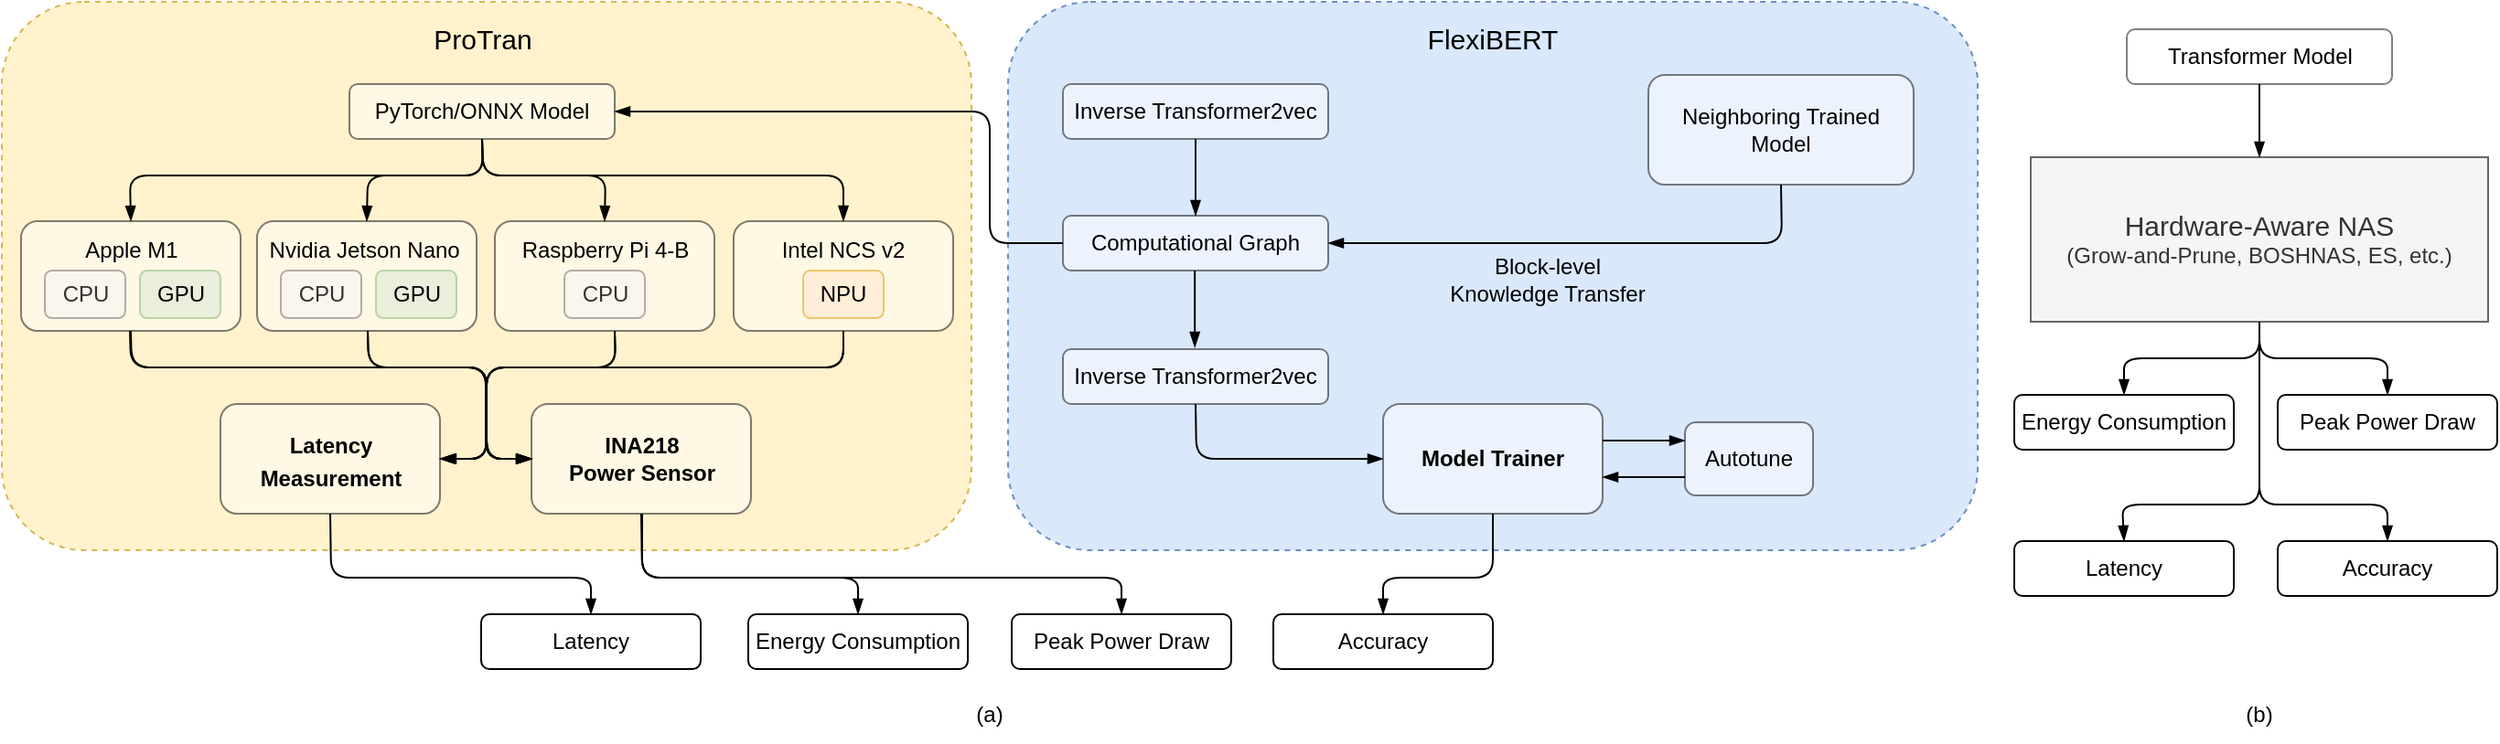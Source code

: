 <mxfile version="17.2.1" type="device"><diagram id="1Ivzq7A3kQOINMV2NTkz" name="Page-1"><mxGraphModel dx="1018" dy="601" grid="1" gridSize="5" guides="1" tooltips="1" connect="1" arrows="1" fold="1" page="1" pageScale="1" pageWidth="850" pageHeight="1100" math="0" shadow="0"><root><mxCell id="0"/><mxCell id="1" parent="0"/><mxCell id="qM1tggj1yJDgzLFPOsP9-1" value="" style="rounded=1;whiteSpace=wrap;html=1;dashed=1;fillColor=#fff2cc;strokeColor=#d6b656;" parent="1" vertex="1"><mxGeometry x="120" y="90" width="530" height="300" as="geometry"/></mxCell><mxCell id="qM1tggj1yJDgzLFPOsP9-2" value="&lt;font style=&quot;font-size: 15px&quot;&gt;ProTran&lt;/font&gt;" style="text;html=1;strokeColor=none;fillColor=none;align=center;verticalAlign=middle;whiteSpace=wrap;rounded=0;" parent="1" vertex="1"><mxGeometry x="352.5" y="95" width="60" height="30" as="geometry"/></mxCell><mxCell id="qM1tggj1yJDgzLFPOsP9-3" value="Apple M1&lt;br&gt;&amp;nbsp;&lt;br&gt;&amp;nbsp;" style="rounded=1;whiteSpace=wrap;html=1;opacity=50;" parent="1" vertex="1"><mxGeometry x="130.5" y="210" width="120" height="60" as="geometry"/></mxCell><mxCell id="qM1tggj1yJDgzLFPOsP9-4" value="CPU" style="rounded=1;whiteSpace=wrap;html=1;fillColor=#f5f5f5;fontColor=#333333;strokeColor=#666666;opacity=50;" parent="1" vertex="1"><mxGeometry x="143.5" y="237" width="44" height="26" as="geometry"/></mxCell><mxCell id="qM1tggj1yJDgzLFPOsP9-5" value="GPU" style="rounded=1;whiteSpace=wrap;html=1;opacity=50;fillColor=#d5e8d4;strokeColor=#82b366;" parent="1" vertex="1"><mxGeometry x="195.5" y="237" width="44" height="26" as="geometry"/></mxCell><mxCell id="qM1tggj1yJDgzLFPOsP9-6" value="Nvidia Jetson Nano&amp;nbsp;&lt;br&gt;&amp;nbsp;&lt;br&gt;&amp;nbsp;" style="rounded=1;whiteSpace=wrap;html=1;opacity=50;" parent="1" vertex="1"><mxGeometry x="259.5" y="210" width="120" height="60" as="geometry"/></mxCell><mxCell id="qM1tggj1yJDgzLFPOsP9-7" value="CPU" style="rounded=1;whiteSpace=wrap;html=1;fillColor=#f5f5f5;fontColor=#333333;strokeColor=#666666;opacity=50;" parent="1" vertex="1"><mxGeometry x="272.5" y="237" width="44" height="26" as="geometry"/></mxCell><mxCell id="qM1tggj1yJDgzLFPOsP9-8" value="GPU" style="rounded=1;whiteSpace=wrap;html=1;fillColor=#d5e8d4;strokeColor=#82b366;opacity=50;" parent="1" vertex="1"><mxGeometry x="324.5" y="237" width="44" height="26" as="geometry"/></mxCell><mxCell id="qM1tggj1yJDgzLFPOsP9-9" value="Raspberry Pi 4-B&lt;br&gt;&amp;nbsp;&amp;nbsp;&lt;br&gt;&amp;nbsp;" style="rounded=1;whiteSpace=wrap;html=1;opacity=50;" parent="1" vertex="1"><mxGeometry x="389.5" y="210" width="120" height="60" as="geometry"/></mxCell><mxCell id="qM1tggj1yJDgzLFPOsP9-10" value="CPU" style="rounded=1;whiteSpace=wrap;html=1;fillColor=#f5f5f5;strokeColor=#666666;fontColor=#333333;opacity=50;" parent="1" vertex="1"><mxGeometry x="427.5" y="237" width="44" height="26" as="geometry"/></mxCell><mxCell id="qM1tggj1yJDgzLFPOsP9-12" value="Intel NCS v2&lt;br&gt;&amp;nbsp;&amp;nbsp;&lt;br&gt;&amp;nbsp;" style="rounded=1;whiteSpace=wrap;html=1;opacity=50;" parent="1" vertex="1"><mxGeometry x="520" y="210" width="120" height="60" as="geometry"/></mxCell><mxCell id="qM1tggj1yJDgzLFPOsP9-13" value="NPU" style="rounded=1;whiteSpace=wrap;html=1;fillColor=#ffe6cc;strokeColor=#d79b00;opacity=50;" parent="1" vertex="1"><mxGeometry x="558" y="237" width="44" height="26" as="geometry"/></mxCell><mxCell id="qM1tggj1yJDgzLFPOsP9-14" value="&lt;b&gt;INA218 &lt;br&gt;Power Sensor&lt;/b&gt;" style="rounded=1;whiteSpace=wrap;html=1;opacity=50;" parent="1" vertex="1"><mxGeometry x="409.5" y="310" width="120" height="60" as="geometry"/></mxCell><mxCell id="qM1tggj1yJDgzLFPOsP9-20" value="&lt;font style=&quot;font-size: 12px&quot;&gt;&lt;b&gt;Latency Measurement&lt;/b&gt;&lt;/font&gt;" style="rounded=1;whiteSpace=wrap;html=1;fontSize=15;opacity=50;" parent="1" vertex="1"><mxGeometry x="239.5" y="310" width="120" height="60" as="geometry"/></mxCell><mxCell id="qM1tggj1yJDgzLFPOsP9-25" value="" style="endArrow=blockThin;html=1;rounded=1;fontSize=12;exitX=0.5;exitY=1;exitDx=0;exitDy=0;entryX=1;entryY=0.5;entryDx=0;entryDy=0;endFill=1;" parent="1" source="qM1tggj1yJDgzLFPOsP9-3" target="qM1tggj1yJDgzLFPOsP9-20" edge="1"><mxGeometry width="50" height="50" relative="1" as="geometry"><mxPoint x="390" y="340" as="sourcePoint"/><mxPoint x="440" y="290" as="targetPoint"/><Array as="points"><mxPoint x="191" y="290"/><mxPoint x="385" y="290"/><mxPoint x="385" y="340"/></Array></mxGeometry></mxCell><mxCell id="qM1tggj1yJDgzLFPOsP9-26" value="" style="endArrow=blockThin;html=1;rounded=1;fontSize=12;exitX=0.5;exitY=1;exitDx=0;exitDy=0;endFill=1;" parent="1" edge="1"><mxGeometry width="50" height="50" relative="1" as="geometry"><mxPoint x="320" y="270" as="sourcePoint"/><mxPoint x="360" y="340" as="targetPoint"/><Array as="points"><mxPoint x="320.5" y="290"/><mxPoint x="385" y="290"/><mxPoint x="385" y="340"/></Array></mxGeometry></mxCell><mxCell id="qM1tggj1yJDgzLFPOsP9-27" value="" style="endArrow=blockThin;html=1;rounded=1;fontSize=12;exitX=0.5;exitY=1;exitDx=0;exitDy=0;endFill=1;" parent="1" target="qM1tggj1yJDgzLFPOsP9-20" edge="1"><mxGeometry width="50" height="50" relative="1" as="geometry"><mxPoint x="455" y="270" as="sourcePoint"/><mxPoint x="495" y="340" as="targetPoint"/><Array as="points"><mxPoint x="455.5" y="290"/><mxPoint x="385" y="290"/><mxPoint x="385" y="340"/></Array></mxGeometry></mxCell><mxCell id="qM1tggj1yJDgzLFPOsP9-28" value="" style="endArrow=blockThin;html=1;rounded=1;fontSize=12;exitX=0.5;exitY=1;exitDx=0;exitDy=0;endFill=1;" parent="1" source="qM1tggj1yJDgzLFPOsP9-12" edge="1"><mxGeometry width="50" height="50" relative="1" as="geometry"><mxPoint x="455" y="270" as="sourcePoint"/><mxPoint x="359.5" y="340" as="targetPoint"/><Array as="points"><mxPoint x="580" y="290"/><mxPoint x="385" y="290"/><mxPoint x="385" y="340"/></Array></mxGeometry></mxCell><mxCell id="qM1tggj1yJDgzLFPOsP9-29" value="" style="endArrow=blockThin;html=1;rounded=1;fontSize=12;exitX=0.5;exitY=1;exitDx=0;exitDy=0;entryX=0;entryY=0.5;entryDx=0;entryDy=0;endFill=1;" parent="1" target="qM1tggj1yJDgzLFPOsP9-14" edge="1"><mxGeometry width="50" height="50" relative="1" as="geometry"><mxPoint x="190" y="270" as="sourcePoint"/><mxPoint x="359" y="340" as="targetPoint"/><Array as="points"><mxPoint x="190.5" y="290"/><mxPoint x="384.5" y="290"/><mxPoint x="384.5" y="340"/></Array></mxGeometry></mxCell><mxCell id="qM1tggj1yJDgzLFPOsP9-30" value="" style="endArrow=blockThin;html=1;rounded=1;fontSize=12;exitX=0.5;exitY=1;exitDx=0;exitDy=0;endFill=1;" parent="1" edge="1"><mxGeometry width="50" height="50" relative="1" as="geometry"><mxPoint x="320" y="270" as="sourcePoint"/><mxPoint x="410" y="340" as="targetPoint"/><Array as="points"><mxPoint x="320.5" y="290"/><mxPoint x="385" y="290"/><mxPoint x="385" y="340"/></Array></mxGeometry></mxCell><mxCell id="qM1tggj1yJDgzLFPOsP9-31" value="" style="endArrow=blockThin;html=1;rounded=1;fontSize=12;exitX=0.5;exitY=1;exitDx=0;exitDy=0;endFill=1;entryX=0;entryY=0.5;entryDx=0;entryDy=0;" parent="1" target="qM1tggj1yJDgzLFPOsP9-14" edge="1"><mxGeometry width="50" height="50" relative="1" as="geometry"><mxPoint x="455" y="270" as="sourcePoint"/><mxPoint x="359.5" y="340" as="targetPoint"/><Array as="points"><mxPoint x="455.5" y="290"/><mxPoint x="385" y="290"/><mxPoint x="385" y="340"/></Array></mxGeometry></mxCell><mxCell id="qM1tggj1yJDgzLFPOsP9-32" value="" style="endArrow=blockThin;html=1;rounded=1;fontSize=12;exitX=0.5;exitY=1;exitDx=0;exitDy=0;endFill=1;" parent="1" edge="1"><mxGeometry width="50" height="50" relative="1" as="geometry"><mxPoint x="580" y="270" as="sourcePoint"/><mxPoint x="410" y="340" as="targetPoint"/><Array as="points"><mxPoint x="580" y="290"/><mxPoint x="385" y="290"/><mxPoint x="385" y="340"/></Array></mxGeometry></mxCell><mxCell id="qM1tggj1yJDgzLFPOsP9-33" value="Latency" style="rounded=1;whiteSpace=wrap;html=1;fontSize=12;" parent="1" vertex="1"><mxGeometry x="382" y="425" width="120" height="30" as="geometry"/></mxCell><mxCell id="qM1tggj1yJDgzLFPOsP9-35" value="Energy Consumption" style="rounded=1;whiteSpace=wrap;html=1;fontSize=12;" parent="1" vertex="1"><mxGeometry x="528" y="425" width="120" height="30" as="geometry"/></mxCell><mxCell id="qM1tggj1yJDgzLFPOsP9-36" value="Peak Power Draw" style="rounded=1;whiteSpace=wrap;html=1;fontSize=12;" parent="1" vertex="1"><mxGeometry x="672" y="425" width="120" height="30" as="geometry"/></mxCell><mxCell id="qM1tggj1yJDgzLFPOsP9-38" value="" style="endArrow=blockThin;html=1;rounded=1;fontSize=12;exitX=0.5;exitY=1;exitDx=0;exitDy=0;entryX=0.5;entryY=0;entryDx=0;entryDy=0;endFill=1;" parent="1" source="qM1tggj1yJDgzLFPOsP9-14" target="qM1tggj1yJDgzLFPOsP9-35" edge="1"><mxGeometry width="50" height="50" relative="1" as="geometry"><mxPoint x="445" y="390" as="sourcePoint"/><mxPoint x="495" y="340" as="targetPoint"/><Array as="points"><mxPoint x="470" y="405"/><mxPoint x="588" y="405"/></Array></mxGeometry></mxCell><mxCell id="qM1tggj1yJDgzLFPOsP9-41" value="" style="endArrow=blockThin;html=1;rounded=1;fontSize=12;endFill=1;entryX=0.5;entryY=0;entryDx=0;entryDy=0;" parent="1" target="qM1tggj1yJDgzLFPOsP9-36" edge="1"><mxGeometry width="50" height="50" relative="1" as="geometry"><mxPoint x="470" y="370" as="sourcePoint"/><mxPoint x="500" y="345" as="targetPoint"/><Array as="points"><mxPoint x="470" y="405"/><mxPoint x="732" y="405"/></Array></mxGeometry></mxCell><mxCell id="qM1tggj1yJDgzLFPOsP9-42" value="" style="endArrow=blockThin;html=1;rounded=1;fontSize=12;exitX=0.5;exitY=1;exitDx=0;exitDy=0;entryX=0.5;entryY=0;entryDx=0;entryDy=0;endFill=1;" parent="1" source="qM1tggj1yJDgzLFPOsP9-20" target="qM1tggj1yJDgzLFPOsP9-33" edge="1"><mxGeometry width="50" height="50" relative="1" as="geometry"><mxPoint x="310" y="415" as="sourcePoint"/><mxPoint x="360" y="365" as="targetPoint"/><Array as="points"><mxPoint x="300" y="405"/><mxPoint x="442" y="405"/></Array></mxGeometry></mxCell><mxCell id="qM1tggj1yJDgzLFPOsP9-44" value="" style="rounded=1;whiteSpace=wrap;html=1;dashed=1;fillColor=#dae8fc;strokeColor=#6c8ebf;" parent="1" vertex="1"><mxGeometry x="670" y="90" width="530" height="300" as="geometry"/></mxCell><mxCell id="qM1tggj1yJDgzLFPOsP9-45" value="&lt;font style=&quot;font-size: 15px&quot;&gt;FlexiBERT&lt;/font&gt;" style="text;html=1;strokeColor=none;fillColor=none;align=center;verticalAlign=middle;whiteSpace=wrap;rounded=0;" parent="1" vertex="1"><mxGeometry x="905" y="95" width="60" height="30" as="geometry"/></mxCell><mxCell id="qM1tggj1yJDgzLFPOsP9-46" value="PyTorch/ONNX Model" style="rounded=1;whiteSpace=wrap;html=1;opacity=50;" parent="1" vertex="1"><mxGeometry x="310" y="135" width="145" height="30" as="geometry"/></mxCell><mxCell id="qM1tggj1yJDgzLFPOsP9-47" value="" style="endArrow=blockThin;html=1;rounded=1;fontSize=12;exitX=0.5;exitY=1;exitDx=0;exitDy=0;entryX=0.5;entryY=0;entryDx=0;entryDy=0;endFill=1;" parent="1" source="qM1tggj1yJDgzLFPOsP9-46" target="qM1tggj1yJDgzLFPOsP9-3" edge="1"><mxGeometry width="50" height="50" relative="1" as="geometry"><mxPoint x="525" y="210" as="sourcePoint"/><mxPoint x="575" y="160" as="targetPoint"/><Array as="points"><mxPoint x="383" y="185"/><mxPoint x="190" y="185"/></Array></mxGeometry></mxCell><mxCell id="qM1tggj1yJDgzLFPOsP9-48" value="" style="endArrow=blockThin;html=1;rounded=1;fontSize=12;exitX=0.5;exitY=1;exitDx=0;exitDy=0;entryX=0.5;entryY=0;entryDx=0;entryDy=0;endFill=1;" parent="1" source="qM1tggj1yJDgzLFPOsP9-46" target="qM1tggj1yJDgzLFPOsP9-6" edge="1"><mxGeometry width="50" height="50" relative="1" as="geometry"><mxPoint x="360" y="240" as="sourcePoint"/><mxPoint x="410" y="190" as="targetPoint"/><Array as="points"><mxPoint x="383" y="185"/><mxPoint x="320" y="185"/></Array></mxGeometry></mxCell><mxCell id="qM1tggj1yJDgzLFPOsP9-51" value="" style="endArrow=blockThin;html=1;rounded=1;fontSize=12;exitX=0.5;exitY=1;exitDx=0;exitDy=0;entryX=0.5;entryY=0;entryDx=0;entryDy=0;endFill=1;" parent="1" source="qM1tggj1yJDgzLFPOsP9-46" target="qM1tggj1yJDgzLFPOsP9-12" edge="1"><mxGeometry width="50" height="50" relative="1" as="geometry"><mxPoint x="385" y="165" as="sourcePoint"/><mxPoint x="435" y="185" as="targetPoint"/><Array as="points"><mxPoint x="383" y="185"/><mxPoint x="580" y="185"/></Array></mxGeometry></mxCell><mxCell id="qM1tggj1yJDgzLFPOsP9-53" value="" style="endArrow=blockThin;html=1;rounded=1;fontSize=12;exitX=0.5;exitY=1;exitDx=0;exitDy=0;entryX=0.5;entryY=0;entryDx=0;entryDy=0;endFill=1;" parent="1" target="qM1tggj1yJDgzLFPOsP9-9" edge="1"><mxGeometry width="50" height="50" relative="1" as="geometry"><mxPoint x="382.5" y="165" as="sourcePoint"/><mxPoint x="580" y="210" as="targetPoint"/><Array as="points"><mxPoint x="383" y="185"/><mxPoint x="450" y="185"/></Array></mxGeometry></mxCell><mxCell id="qM1tggj1yJDgzLFPOsP9-54" value="Inverse Transformer2vec" style="rounded=1;whiteSpace=wrap;html=1;opacity=50;" parent="1" vertex="1"><mxGeometry x="700" y="135" width="145" height="30" as="geometry"/></mxCell><mxCell id="qM1tggj1yJDgzLFPOsP9-55" value="Computational Graph" style="rounded=1;whiteSpace=wrap;html=1;opacity=50;" parent="1" vertex="1"><mxGeometry x="700" y="207" width="145" height="30" as="geometry"/></mxCell><mxCell id="qM1tggj1yJDgzLFPOsP9-56" value="" style="endArrow=blockThin;html=1;rounded=1;fontSize=12;exitX=0.5;exitY=1;exitDx=0;exitDy=0;entryX=0.5;entryY=0;entryDx=0;entryDy=0;endFill=1;" parent="1" source="qM1tggj1yJDgzLFPOsP9-54" target="qM1tggj1yJDgzLFPOsP9-55" edge="1"><mxGeometry width="50" height="50" relative="1" as="geometry"><mxPoint x="625" y="255" as="sourcePoint"/><mxPoint x="675" y="205" as="targetPoint"/></mxGeometry></mxCell><mxCell id="qM1tggj1yJDgzLFPOsP9-57" value="" style="endArrow=blockThin;html=1;rounded=1;fontSize=12;exitX=0;exitY=0.5;exitDx=0;exitDy=0;entryX=1;entryY=0.5;entryDx=0;entryDy=0;endFill=1;" parent="1" source="qM1tggj1yJDgzLFPOsP9-55" target="qM1tggj1yJDgzLFPOsP9-46" edge="1"><mxGeometry width="50" height="50" relative="1" as="geometry"><mxPoint x="777.5" y="170" as="sourcePoint"/><mxPoint x="777.5" y="212" as="targetPoint"/><Array as="points"><mxPoint x="660" y="222"/><mxPoint x="660" y="150"/></Array></mxGeometry></mxCell><mxCell id="qM1tggj1yJDgzLFPOsP9-58" value="&lt;b&gt;Model Trainer&lt;/b&gt;" style="rounded=1;whiteSpace=wrap;html=1;opacity=50;" parent="1" vertex="1"><mxGeometry x="875" y="310" width="120" height="60" as="geometry"/></mxCell><mxCell id="qM1tggj1yJDgzLFPOsP9-59" value="Accuracy" style="rounded=1;whiteSpace=wrap;html=1;fontSize=12;" parent="1" vertex="1"><mxGeometry x="815" y="425" width="120" height="30" as="geometry"/></mxCell><mxCell id="qM1tggj1yJDgzLFPOsP9-60" value="" style="endArrow=blockThin;html=1;rounded=1;fontSize=12;exitX=0.5;exitY=1;exitDx=0;exitDy=0;entryX=0.5;entryY=0;entryDx=0;entryDy=0;endFill=1;" parent="1" source="qM1tggj1yJDgzLFPOsP9-58" target="qM1tggj1yJDgzLFPOsP9-59" edge="1"><mxGeometry width="50" height="50" relative="1" as="geometry"><mxPoint x="705" y="355" as="sourcePoint"/><mxPoint x="755" y="305" as="targetPoint"/><Array as="points"><mxPoint x="935" y="405"/><mxPoint x="875" y="405"/></Array></mxGeometry></mxCell><mxCell id="qM1tggj1yJDgzLFPOsP9-62" value="Inverse Transformer2vec" style="rounded=1;whiteSpace=wrap;html=1;opacity=50;" parent="1" vertex="1"><mxGeometry x="700" y="280" width="145" height="30" as="geometry"/></mxCell><mxCell id="qM1tggj1yJDgzLFPOsP9-63" value="" style="endArrow=blockThin;html=1;rounded=1;fontSize=12;exitX=0.5;exitY=1;exitDx=0;exitDy=0;entryX=0.5;entryY=0;entryDx=0;entryDy=0;endFill=1;" parent="1" edge="1"><mxGeometry width="50" height="50" relative="1" as="geometry"><mxPoint x="772.08" y="237" as="sourcePoint"/><mxPoint x="772.08" y="279" as="targetPoint"/></mxGeometry></mxCell><mxCell id="qM1tggj1yJDgzLFPOsP9-64" value="" style="endArrow=blockThin;html=1;rounded=1;fontSize=12;exitX=0.5;exitY=1;exitDx=0;exitDy=0;entryX=0;entryY=0.5;entryDx=0;entryDy=0;endFill=1;" parent="1" source="qM1tggj1yJDgzLFPOsP9-62" target="qM1tggj1yJDgzLFPOsP9-58" edge="1"><mxGeometry width="50" height="50" relative="1" as="geometry"><mxPoint x="810" y="290" as="sourcePoint"/><mxPoint x="860" y="240" as="targetPoint"/><Array as="points"><mxPoint x="773" y="340"/></Array></mxGeometry></mxCell><mxCell id="qM1tggj1yJDgzLFPOsP9-65" value="Autotune" style="rounded=1;whiteSpace=wrap;html=1;opacity=50;" parent="1" vertex="1"><mxGeometry x="1040" y="320" width="70" height="40" as="geometry"/></mxCell><mxCell id="qM1tggj1yJDgzLFPOsP9-66" value="" style="endArrow=blockThin;html=1;rounded=1;fontSize=12;entryX=0;entryY=0.25;entryDx=0;entryDy=0;endFill=1;" parent="1" target="qM1tggj1yJDgzLFPOsP9-65" edge="1"><mxGeometry width="50" height="50" relative="1" as="geometry"><mxPoint x="995" y="330" as="sourcePoint"/><mxPoint x="777.5" y="212" as="targetPoint"/></mxGeometry></mxCell><mxCell id="qM1tggj1yJDgzLFPOsP9-67" value="" style="endArrow=none;html=1;rounded=1;fontSize=12;entryX=0;entryY=0.25;entryDx=0;entryDy=0;endFill=0;startArrow=blockThin;startFill=1;" parent="1" edge="1"><mxGeometry width="50" height="50" relative="1" as="geometry"><mxPoint x="995" y="350" as="sourcePoint"/><mxPoint x="1040" y="350" as="targetPoint"/></mxGeometry></mxCell><mxCell id="qM1tggj1yJDgzLFPOsP9-69" value="Neighboring Trained Model" style="rounded=1;whiteSpace=wrap;html=1;opacity=50;" parent="1" vertex="1"><mxGeometry x="1020" y="130" width="145" height="60" as="geometry"/></mxCell><mxCell id="qM1tggj1yJDgzLFPOsP9-70" value="" style="endArrow=blockThin;html=1;rounded=1;fontSize=12;exitX=0.5;exitY=1;exitDx=0;exitDy=0;entryX=1;entryY=0.5;entryDx=0;entryDy=0;endFill=1;" parent="1" source="qM1tggj1yJDgzLFPOsP9-69" target="qM1tggj1yJDgzLFPOsP9-55" edge="1"><mxGeometry width="50" height="50" relative="1" as="geometry"><mxPoint x="777.5" y="315" as="sourcePoint"/><mxPoint x="880" y="345" as="targetPoint"/><Array as="points"><mxPoint x="1093" y="222"/></Array></mxGeometry></mxCell><mxCell id="qM1tggj1yJDgzLFPOsP9-71" value="Block-level Knowledge Transfer" style="text;html=1;strokeColor=none;fillColor=none;align=center;verticalAlign=middle;whiteSpace=wrap;rounded=0;fontSize=12;" parent="1" vertex="1"><mxGeometry x="905" y="222" width="120" height="40" as="geometry"/></mxCell><mxCell id="qM1tggj1yJDgzLFPOsP9-73" value="&lt;font&gt;&lt;span style=&quot;font-size: 15px&quot;&gt;Hardware-Aware NAS&lt;/span&gt;&lt;br&gt;&lt;font style=&quot;font-size: 12px&quot;&gt;(Grow-and-Prune, BOSHNAS, ES, etc.)&lt;/font&gt;&lt;br&gt;&lt;/font&gt;" style="rounded=0;whiteSpace=wrap;html=1;fontSize=12;fillColor=#f5f5f5;fontColor=#333333;strokeColor=#666666;" parent="1" vertex="1"><mxGeometry x="1229" y="175" width="250" height="90" as="geometry"/></mxCell><mxCell id="qM1tggj1yJDgzLFPOsP9-74" value="Latency" style="rounded=1;whiteSpace=wrap;html=1;fontSize=12;" parent="1" vertex="1"><mxGeometry x="1220" y="385" width="120" height="30" as="geometry"/></mxCell><mxCell id="qM1tggj1yJDgzLFPOsP9-75" value="Energy Consumption" style="rounded=1;whiteSpace=wrap;html=1;fontSize=12;" parent="1" vertex="1"><mxGeometry x="1220" y="305" width="120" height="30" as="geometry"/></mxCell><mxCell id="qM1tggj1yJDgzLFPOsP9-76" value="Peak Power Draw" style="rounded=1;whiteSpace=wrap;html=1;fontSize=12;" parent="1" vertex="1"><mxGeometry x="1364" y="305" width="120" height="30" as="geometry"/></mxCell><mxCell id="qM1tggj1yJDgzLFPOsP9-77" value="Accuracy" style="rounded=1;whiteSpace=wrap;html=1;fontSize=12;" parent="1" vertex="1"><mxGeometry x="1364" y="385" width="120" height="30" as="geometry"/></mxCell><mxCell id="qM1tggj1yJDgzLFPOsP9-78" value="Transformer Model" style="rounded=1;whiteSpace=wrap;html=1;opacity=50;" parent="1" vertex="1"><mxGeometry x="1281.5" y="105" width="145" height="30" as="geometry"/></mxCell><mxCell id="qM1tggj1yJDgzLFPOsP9-79" value="" style="endArrow=blockThin;html=1;rounded=1;fontSize=12;exitX=0.5;exitY=1;exitDx=0;exitDy=0;entryX=0.5;entryY=0;entryDx=0;entryDy=0;endFill=1;" parent="1" source="qM1tggj1yJDgzLFPOsP9-73" target="qM1tggj1yJDgzLFPOsP9-75" edge="1"><mxGeometry width="50" height="50" relative="1" as="geometry"><mxPoint x="1259" y="265" as="sourcePoint"/><mxPoint x="1309" y="215" as="targetPoint"/><Array as="points"><mxPoint x="1354" y="285"/><mxPoint x="1280" y="285"/></Array></mxGeometry></mxCell><mxCell id="qM1tggj1yJDgzLFPOsP9-80" value="" style="endArrow=blockThin;html=1;rounded=1;fontSize=12;exitX=0.5;exitY=1;exitDx=0;exitDy=0;entryX=0.5;entryY=0;entryDx=0;entryDy=0;endFill=1;" parent="1" target="qM1tggj1yJDgzLFPOsP9-76" edge="1"><mxGeometry width="50" height="50" relative="1" as="geometry"><mxPoint x="1354" y="265" as="sourcePoint"/><mxPoint x="1280" y="305" as="targetPoint"/><Array as="points"><mxPoint x="1354" y="285"/><mxPoint x="1424" y="285"/></Array></mxGeometry></mxCell><mxCell id="qM1tggj1yJDgzLFPOsP9-81" value="" style="endArrow=blockThin;html=1;rounded=1;fontSize=12;exitX=0.5;exitY=1;exitDx=0;exitDy=0;entryX=0.5;entryY=0;entryDx=0;entryDy=0;endFill=1;" parent="1" target="qM1tggj1yJDgzLFPOsP9-77" edge="1"><mxGeometry width="50" height="50" relative="1" as="geometry"><mxPoint x="1354" y="265" as="sourcePoint"/><mxPoint x="1424" y="305" as="targetPoint"/><Array as="points"><mxPoint x="1354" y="365"/><mxPoint x="1424" y="365"/></Array></mxGeometry></mxCell><mxCell id="qM1tggj1yJDgzLFPOsP9-82" value="" style="endArrow=blockThin;html=1;rounded=1;fontSize=12;exitX=0.5;exitY=1;exitDx=0;exitDy=0;entryX=0.5;entryY=0;entryDx=0;entryDy=0;endFill=1;" parent="1" target="qM1tggj1yJDgzLFPOsP9-74" edge="1"><mxGeometry width="50" height="50" relative="1" as="geometry"><mxPoint x="1354" y="265" as="sourcePoint"/><mxPoint x="1280" y="305" as="targetPoint"/><Array as="points"><mxPoint x="1354" y="365"/><mxPoint x="1279" y="365"/></Array></mxGeometry></mxCell><mxCell id="qM1tggj1yJDgzLFPOsP9-83" value="" style="endArrow=blockThin;html=1;rounded=1;fontSize=12;entryX=0.5;entryY=0;entryDx=0;entryDy=0;exitX=0.5;exitY=1;exitDx=0;exitDy=0;endFill=1;" parent="1" source="qM1tggj1yJDgzLFPOsP9-78" target="qM1tggj1yJDgzLFPOsP9-73" edge="1"><mxGeometry width="50" height="50" relative="1" as="geometry"><mxPoint x="1359" y="220" as="sourcePoint"/><mxPoint x="1409" y="170" as="targetPoint"/></mxGeometry></mxCell><mxCell id="qM1tggj1yJDgzLFPOsP9-84" value="(a)" style="text;html=1;strokeColor=none;fillColor=none;align=center;verticalAlign=middle;whiteSpace=wrap;rounded=0;fontSize=12;" parent="1" vertex="1"><mxGeometry x="630" y="465" width="60" height="30" as="geometry"/></mxCell><mxCell id="qM1tggj1yJDgzLFPOsP9-85" value="(b)" style="text;html=1;strokeColor=none;fillColor=none;align=center;verticalAlign=middle;whiteSpace=wrap;rounded=0;fontSize=12;" parent="1" vertex="1"><mxGeometry x="1324" y="465" width="60" height="30" as="geometry"/></mxCell></root></mxGraphModel></diagram></mxfile>